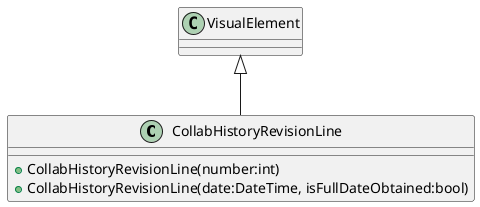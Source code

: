 @startuml
class CollabHistoryRevisionLine {
    + CollabHistoryRevisionLine(number:int)
    + CollabHistoryRevisionLine(date:DateTime, isFullDateObtained:bool)
}
VisualElement <|-- CollabHistoryRevisionLine
@enduml
